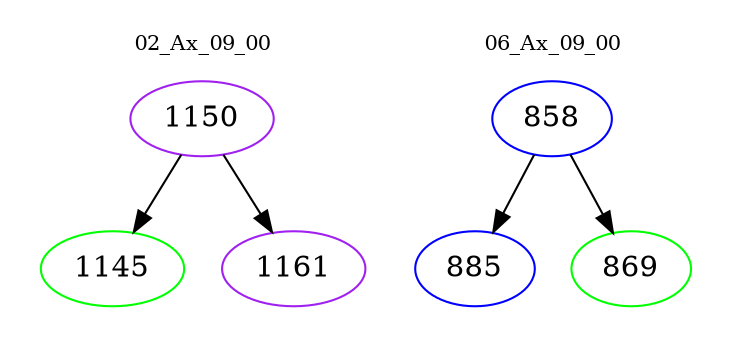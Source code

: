 digraph{
subgraph cluster_0 {
color = white
label = "02_Ax_09_00";
fontsize=10;
T0_1150 [label="1150", color="purple"]
T0_1150 -> T0_1145 [color="black"]
T0_1145 [label="1145", color="green"]
T0_1150 -> T0_1161 [color="black"]
T0_1161 [label="1161", color="purple"]
}
subgraph cluster_1 {
color = white
label = "06_Ax_09_00";
fontsize=10;
T1_858 [label="858", color="blue"]
T1_858 -> T1_885 [color="black"]
T1_885 [label="885", color="blue"]
T1_858 -> T1_869 [color="black"]
T1_869 [label="869", color="green"]
}
}

